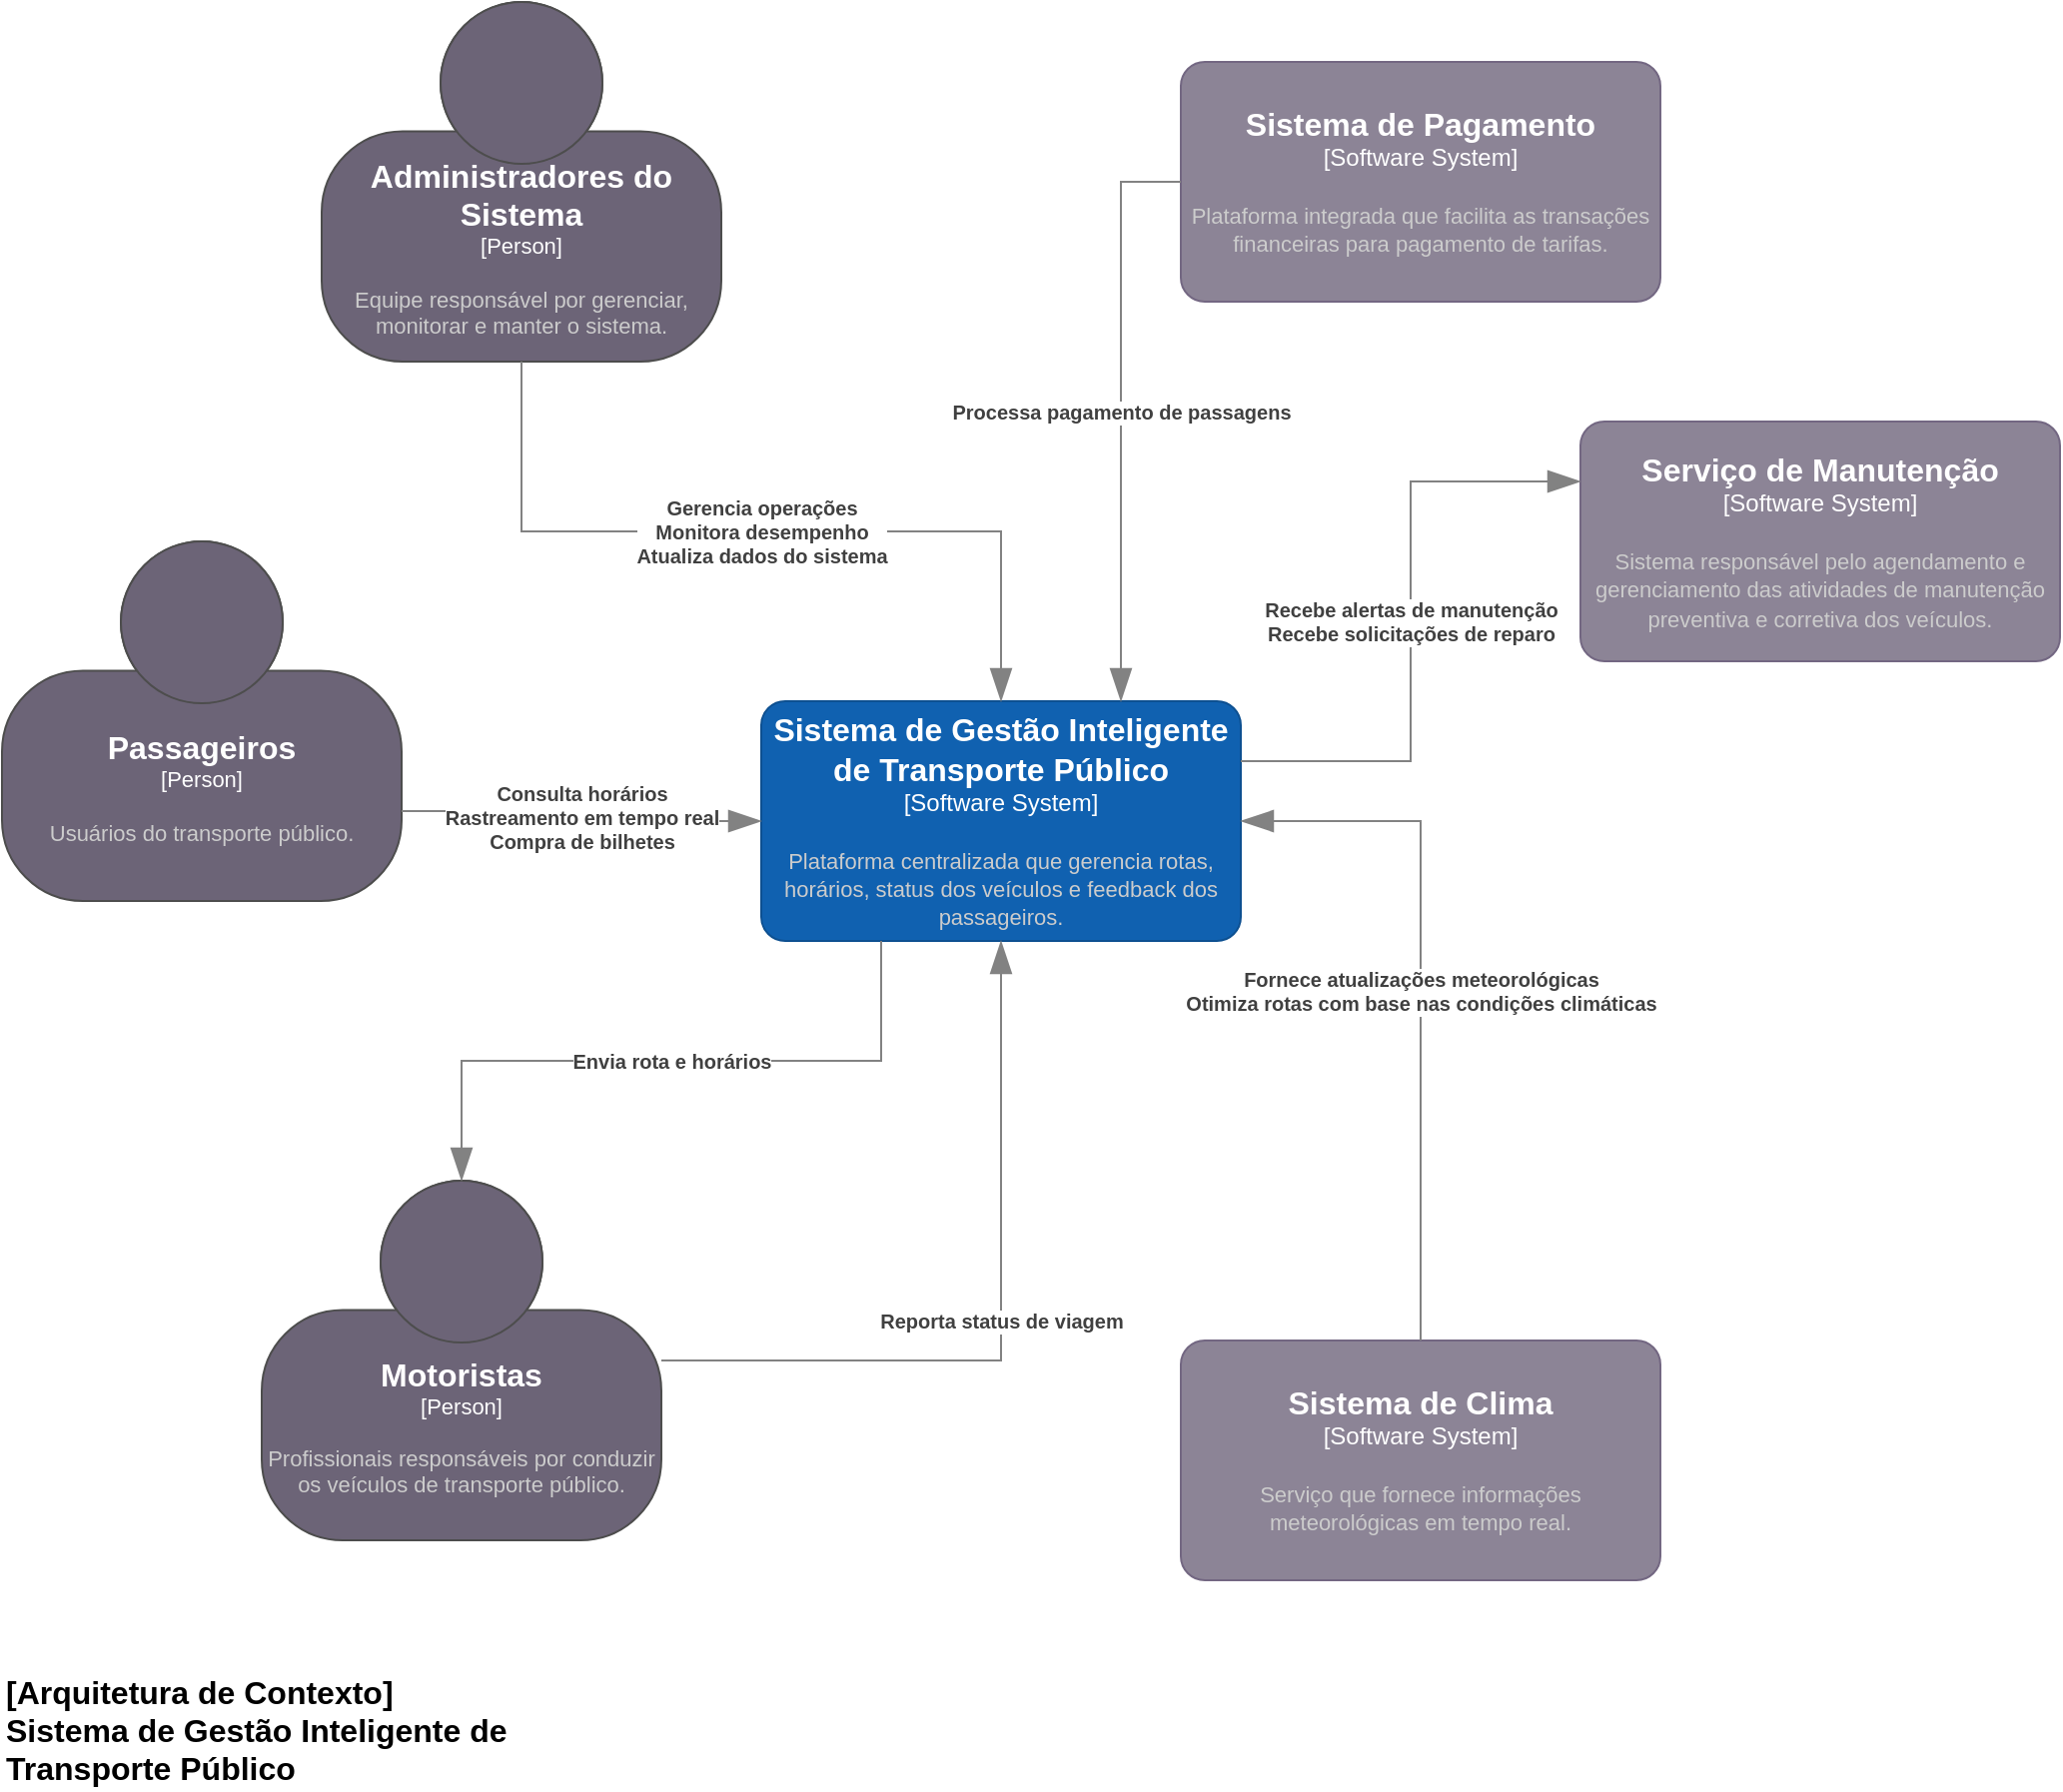 <mxfile version="24.7.4">
  <diagram name="Page-1" id="N5QcEYdoNttnoO5hoAXF">
    <mxGraphModel dx="1208" dy="506" grid="1" gridSize="10" guides="1" tooltips="1" connect="1" arrows="1" fold="1" page="1" pageScale="1" pageWidth="850" pageHeight="1100" math="0" shadow="0">
      <root>
        <mxCell id="0" />
        <mxCell id="1" parent="0" />
        <object placeholders="1" c4Name="[Arquitetura de Contexto] Sistema de Gestão Inteligente de Transporte Público" c4Type="ContainerScopeBoundary" c4Description="" label="&lt;font style=&quot;font-size: 16px&quot;&gt;&lt;b&gt;&lt;div style=&quot;text-align: left&quot;&gt;%c4Name%&lt;/div&gt;&lt;/b&gt;&lt;/font&gt;&lt;div style=&quot;text-align: left&quot;&gt;%c4Description%&lt;/div&gt;" id="qWonVy7qubWLhMYsjzzS-15">
          <mxCell style="text;html=1;strokeColor=none;fillColor=none;align=left;verticalAlign=top;whiteSpace=wrap;rounded=0;metaEdit=1;allowArrows=0;resizable=1;rotatable=0;connectable=0;recursiveResize=0;expand=0;pointerEvents=0;points=[[0.25,0,0],[0.5,0,0],[0.75,0,0],[1,0.25,0],[1,0.5,0],[1,0.75,0],[0.75,1,0],[0.5,1,0],[0.25,1,0],[0,0.75,0],[0,0.5,0],[0,0.25,0]];" parent="1" vertex="1">
            <mxGeometry x="10" y="850" width="260" height="40" as="geometry" />
          </mxCell>
        </object>
        <object placeholders="1" c4Name="Passageiros" c4Type="Person" c4Description="Usuários do transporte público." label="&lt;font style=&quot;font-size: 16px&quot;&gt;&lt;b&gt;%c4Name%&lt;/b&gt;&lt;/font&gt;&lt;div&gt;[%c4Type%]&lt;/div&gt;&lt;br&gt;&lt;div&gt;&lt;font style=&quot;font-size: 11px&quot;&gt;&lt;font color=&quot;#cccccc&quot;&gt;%c4Description%&lt;/font&gt;&lt;/div&gt;" id="qWonVy7qubWLhMYsjzzS-16">
          <mxCell style="html=1;fontSize=11;dashed=0;whiteSpace=wrap;fillColor=#6C6477;strokeColor=#4D4D4D;fontColor=#ffffff;shape=mxgraph.c4.person2;align=center;metaEdit=1;points=[[0.5,0,0],[1,0.5,0],[1,0.75,0],[0.75,1,0],[0.5,1,0],[0.25,1,0],[0,0.75,0],[0,0.5,0]];resizable=0;" parent="1" vertex="1">
            <mxGeometry x="10" y="290" width="200" height="180" as="geometry" />
          </mxCell>
        </object>
        <object placeholders="1" c4Name="Sistema de Gestão Inteligente de Transporte Público" c4Type="Software System" c4Description="Plataforma centralizada que gerencia rotas, horários, status dos veículos e feedback dos passageiros." label="&lt;font style=&quot;font-size: 16px&quot;&gt;&lt;b&gt;%c4Name%&lt;/b&gt;&lt;/font&gt;&lt;div&gt;[%c4Type%]&lt;/div&gt;&lt;br&gt;&lt;div&gt;&lt;font style=&quot;font-size: 11px&quot;&gt;&lt;font color=&quot;#cccccc&quot;&gt;%c4Description%&lt;/font&gt;&lt;/div&gt;" id="qWonVy7qubWLhMYsjzzS-17">
          <mxCell style="rounded=1;whiteSpace=wrap;html=1;labelBackgroundColor=none;fillColor=#1061B0;fontColor=#ffffff;align=center;arcSize=10;strokeColor=#0D5091;metaEdit=1;resizable=0;points=[[0.25,0,0],[0.5,0,0],[0.75,0,0],[1,0.25,0],[1,0.5,0],[1,0.75,0],[0.75,1,0],[0.5,1,0],[0.25,1,0],[0,0.75,0],[0,0.5,0],[0,0.25,0]];" parent="1" vertex="1">
            <mxGeometry x="390" y="370" width="240" height="120" as="geometry" />
          </mxCell>
        </object>
        <object placeholders="1" c4Type="Relationship" c4Description="Consulta horários&#xa;Rastreamento em tempo real&#xa;Compra de bilhetes" label="&lt;div style=&quot;text-align: left&quot;&gt;&lt;div style=&quot;text-align: center&quot;&gt;&lt;b&gt;%c4Description%&lt;/b&gt;&lt;/div&gt;" id="qWonVy7qubWLhMYsjzzS-18">
          <mxCell style="endArrow=blockThin;html=1;fontSize=10;fontColor=#404040;strokeWidth=1;endFill=1;strokeColor=#828282;elbow=vertical;metaEdit=1;endSize=14;startSize=14;jumpStyle=arc;jumpSize=16;rounded=0;edgeStyle=orthogonalEdgeStyle;exitX=1;exitY=0.75;exitDx=0;exitDy=0;exitPerimeter=0;" parent="1" source="qWonVy7qubWLhMYsjzzS-16" target="qWonVy7qubWLhMYsjzzS-17" edge="1">
            <mxGeometry width="240" relative="1" as="geometry">
              <mxPoint x="210" y="420" as="sourcePoint" />
              <mxPoint x="450" y="420" as="targetPoint" />
            </mxGeometry>
          </mxCell>
        </object>
        <object placeholders="1" c4Name="Motoristas" c4Type="Person" c4Description="Profissionais responsáveis por conduzir os veículos de transporte público." label="&lt;font style=&quot;font-size: 16px&quot;&gt;&lt;b&gt;%c4Name%&lt;/b&gt;&lt;/font&gt;&lt;div&gt;[%c4Type%]&lt;/div&gt;&lt;br&gt;&lt;div&gt;&lt;font style=&quot;font-size: 11px&quot;&gt;&lt;font color=&quot;#cccccc&quot;&gt;%c4Description%&lt;/font&gt;&lt;/div&gt;" id="qWonVy7qubWLhMYsjzzS-19">
          <mxCell style="html=1;fontSize=11;dashed=0;whiteSpace=wrap;fillColor=#6C6477;strokeColor=#4D4D4D;fontColor=#ffffff;shape=mxgraph.c4.person2;align=center;metaEdit=1;points=[[0.5,0,0],[1,0.5,0],[1,0.75,0],[0.75,1,0],[0.5,1,0],[0.25,1,0],[0,0.75,0],[0,0.5,0]];resizable=0;" parent="1" vertex="1">
            <mxGeometry x="140" y="610" width="200" height="180" as="geometry" />
          </mxCell>
        </object>
        <object placeholders="1" c4Type="Relationship" c4Description="Reporta status de viagem" label="&lt;div style=&quot;text-align: left&quot;&gt;&lt;div style=&quot;text-align: center&quot;&gt;&lt;b&gt;%c4Description%&lt;/b&gt;&lt;/div&gt;" id="qWonVy7qubWLhMYsjzzS-21">
          <mxCell style="endArrow=blockThin;html=1;fontSize=10;fontColor=#404040;strokeWidth=1;endFill=1;strokeColor=#828282;elbow=vertical;metaEdit=1;endSize=14;startSize=14;jumpStyle=arc;jumpSize=16;rounded=0;edgeStyle=orthogonalEdgeStyle;exitX=1;exitY=0.5;exitDx=0;exitDy=0;exitPerimeter=0;entryX=0.5;entryY=1;entryDx=0;entryDy=0;entryPerimeter=0;" parent="1" source="qWonVy7qubWLhMYsjzzS-19" target="qWonVy7qubWLhMYsjzzS-17" edge="1">
            <mxGeometry width="240" relative="1" as="geometry">
              <mxPoint x="300" y="500" as="sourcePoint" />
              <mxPoint x="540" y="500" as="targetPoint" />
            </mxGeometry>
          </mxCell>
        </object>
        <object placeholders="1" c4Type="Relationship" c4Description="Envia rota e horários" label="&lt;div style=&quot;text-align: left&quot;&gt;&lt;div style=&quot;text-align: center&quot;&gt;&lt;b&gt;%c4Description%&lt;/b&gt;&lt;/div&gt;" id="qWonVy7qubWLhMYsjzzS-22">
          <mxCell style="endArrow=blockThin;html=1;fontSize=10;fontColor=#404040;strokeWidth=1;endFill=1;strokeColor=#828282;elbow=vertical;metaEdit=1;endSize=14;startSize=14;jumpStyle=arc;jumpSize=16;rounded=0;edgeStyle=orthogonalEdgeStyle;entryX=0.5;entryY=0;entryDx=0;entryDy=0;entryPerimeter=0;exitX=0.25;exitY=1;exitDx=0;exitDy=0;exitPerimeter=0;" parent="1" source="qWonVy7qubWLhMYsjzzS-17" target="qWonVy7qubWLhMYsjzzS-19" edge="1">
            <mxGeometry width="240" relative="1" as="geometry">
              <mxPoint x="300" y="500" as="sourcePoint" />
              <mxPoint x="540" y="500" as="targetPoint" />
            </mxGeometry>
          </mxCell>
        </object>
        <object placeholders="1" c4Name="Administradores do Sistema" c4Type="Person" c4Description="Equipe responsável por gerenciar, monitorar e manter o sistema." label="&lt;font style=&quot;font-size: 16px&quot;&gt;&lt;b&gt;%c4Name%&lt;/b&gt;&lt;/font&gt;&lt;div&gt;[%c4Type%]&lt;/div&gt;&lt;br&gt;&lt;div&gt;&lt;font style=&quot;font-size: 11px&quot;&gt;&lt;font color=&quot;#cccccc&quot;&gt;%c4Description%&lt;/font&gt;&lt;/div&gt;" id="Q9s2ukl8oEND4oqkPGRh-1">
          <mxCell style="html=1;fontSize=11;dashed=0;whiteSpace=wrap;fillColor=#6C6477;strokeColor=#4D4D4D;fontColor=#ffffff;shape=mxgraph.c4.person2;align=center;metaEdit=1;points=[[0.5,0,0],[1,0.5,0],[1,0.75,0],[0.75,1,0],[0.5,1,0],[0.25,1,0],[0,0.75,0],[0,0.5,0]];resizable=0;" vertex="1" parent="1">
            <mxGeometry x="170" y="20" width="200" height="180" as="geometry" />
          </mxCell>
        </object>
        <object placeholders="1" c4Type="Relationship" c4Description="Gerencia operações&#xa;Monitora desempenho&#xa;Atualiza dados do sistema" label="&lt;div style=&quot;text-align: left&quot;&gt;&lt;div style=&quot;text-align: center&quot;&gt;&lt;b&gt;%c4Description%&lt;/b&gt;&lt;/div&gt;" id="Q9s2ukl8oEND4oqkPGRh-2">
          <mxCell style="endArrow=blockThin;html=1;fontSize=10;fontColor=#404040;strokeWidth=1;endFill=1;strokeColor=#828282;elbow=vertical;metaEdit=1;endSize=14;startSize=14;jumpStyle=arc;jumpSize=16;rounded=0;edgeStyle=orthogonalEdgeStyle;exitX=0.5;exitY=1;exitDx=0;exitDy=0;exitPerimeter=0;entryX=0.5;entryY=0;entryDx=0;entryDy=0;entryPerimeter=0;" edge="1" parent="1" source="Q9s2ukl8oEND4oqkPGRh-1" target="qWonVy7qubWLhMYsjzzS-17">
            <mxGeometry width="240" relative="1" as="geometry">
              <mxPoint x="300" y="240" as="sourcePoint" />
              <mxPoint x="540" y="240" as="targetPoint" />
            </mxGeometry>
          </mxCell>
        </object>
        <object placeholders="1" c4Name="Sistema de Pagamento" c4Type="Software System" c4Description="Plataforma integrada que facilita as transações financeiras para pagamento de tarifas." label="&lt;font style=&quot;font-size: 16px&quot;&gt;&lt;b&gt;%c4Name%&lt;/b&gt;&lt;/font&gt;&lt;div&gt;[%c4Type%]&lt;/div&gt;&lt;br&gt;&lt;div&gt;&lt;font style=&quot;font-size: 11px&quot;&gt;&lt;font color=&quot;#cccccc&quot;&gt;%c4Description%&lt;/font&gt;&lt;/div&gt;" id="Q9s2ukl8oEND4oqkPGRh-3">
          <mxCell style="rounded=1;whiteSpace=wrap;html=1;labelBackgroundColor=none;fillColor=#8C8496;fontColor=#ffffff;align=center;arcSize=10;strokeColor=#736782;metaEdit=1;resizable=0;points=[[0.25,0,0],[0.5,0,0],[0.75,0,0],[1,0.25,0],[1,0.5,0],[1,0.75,0],[0.75,1,0],[0.5,1,0],[0.25,1,0],[0,0.75,0],[0,0.5,0],[0,0.25,0]];" vertex="1" parent="1">
            <mxGeometry x="600" y="50" width="240" height="120" as="geometry" />
          </mxCell>
        </object>
        <object placeholders="1" c4Type="Relationship" c4Description="Processa pagamento de passagens" label="&lt;div style=&quot;text-align: left&quot;&gt;&lt;div style=&quot;text-align: center&quot;&gt;&lt;b&gt;%c4Description%&lt;/b&gt;&lt;/div&gt;" id="Q9s2ukl8oEND4oqkPGRh-4">
          <mxCell style="endArrow=blockThin;html=1;fontSize=10;fontColor=#404040;strokeWidth=1;endFill=1;strokeColor=#828282;elbow=vertical;metaEdit=1;endSize=14;startSize=14;jumpStyle=arc;jumpSize=16;rounded=0;edgeStyle=orthogonalEdgeStyle;exitX=0;exitY=0.5;exitDx=0;exitDy=0;exitPerimeter=0;entryX=0.75;entryY=0;entryDx=0;entryDy=0;entryPerimeter=0;" edge="1" parent="1" source="Q9s2ukl8oEND4oqkPGRh-3" target="qWonVy7qubWLhMYsjzzS-17">
            <mxGeometry width="240" relative="1" as="geometry">
              <mxPoint x="670" y="480" as="sourcePoint" />
              <mxPoint x="910" y="480" as="targetPoint" />
            </mxGeometry>
          </mxCell>
        </object>
        <object placeholders="1" c4Name="Sistema de Clima" c4Type="Software System" c4Description="Serviço que fornece informações meteorológicas em tempo real." label="&lt;font style=&quot;font-size: 16px&quot;&gt;&lt;b&gt;%c4Name%&lt;/b&gt;&lt;/font&gt;&lt;div&gt;[%c4Type%]&lt;/div&gt;&lt;br&gt;&lt;div&gt;&lt;font style=&quot;font-size: 11px&quot;&gt;&lt;font color=&quot;#cccccc&quot;&gt;%c4Description%&lt;/font&gt;&lt;/div&gt;" id="Q9s2ukl8oEND4oqkPGRh-5">
          <mxCell style="rounded=1;whiteSpace=wrap;html=1;labelBackgroundColor=none;fillColor=#8C8496;fontColor=#ffffff;align=center;arcSize=10;strokeColor=#736782;metaEdit=1;resizable=0;points=[[0.25,0,0],[0.5,0,0],[0.75,0,0],[1,0.25,0],[1,0.5,0],[1,0.75,0],[0.75,1,0],[0.5,1,0],[0.25,1,0],[0,0.75,0],[0,0.5,0],[0,0.25,0]];" vertex="1" parent="1">
            <mxGeometry x="600" y="690" width="240" height="120" as="geometry" />
          </mxCell>
        </object>
        <object placeholders="1" c4Type="Relationship" c4Description="Fornece atualizações meteorológicas&#xa;Otimiza rotas com base nas condições climáticas" label="&lt;div style=&quot;text-align: left&quot;&gt;&lt;div style=&quot;text-align: center&quot;&gt;&lt;b&gt;%c4Description%&lt;/b&gt;&lt;/div&gt;" id="Q9s2ukl8oEND4oqkPGRh-6">
          <mxCell style="endArrow=blockThin;html=1;fontSize=10;fontColor=#404040;strokeWidth=1;endFill=1;strokeColor=#828282;elbow=vertical;metaEdit=1;endSize=14;startSize=14;jumpStyle=arc;jumpSize=16;rounded=0;edgeStyle=orthogonalEdgeStyle;entryX=1;entryY=0.5;entryDx=0;entryDy=0;entryPerimeter=0;exitX=0.5;exitY=0;exitDx=0;exitDy=0;exitPerimeter=0;" edge="1" parent="1" source="Q9s2ukl8oEND4oqkPGRh-5" target="qWonVy7qubWLhMYsjzzS-17">
            <mxGeometry width="240" relative="1" as="geometry">
              <mxPoint x="590" y="590" as="sourcePoint" />
              <mxPoint x="830" y="590" as="targetPoint" />
            </mxGeometry>
          </mxCell>
        </object>
        <object placeholders="1" c4Name="Serviço de Manutenção" c4Type="Software System" c4Description="Sistema responsável pelo agendamento e gerenciamento das atividades de manutenção preventiva e corretiva dos veículos." label="&lt;font style=&quot;font-size: 16px&quot;&gt;&lt;b&gt;%c4Name%&lt;/b&gt;&lt;/font&gt;&lt;div&gt;[%c4Type%]&lt;/div&gt;&lt;br&gt;&lt;div&gt;&lt;font style=&quot;font-size: 11px&quot;&gt;&lt;font color=&quot;#cccccc&quot;&gt;%c4Description%&lt;/font&gt;&lt;/div&gt;" id="Q9s2ukl8oEND4oqkPGRh-7">
          <mxCell style="rounded=1;whiteSpace=wrap;html=1;labelBackgroundColor=none;fillColor=#8C8496;fontColor=#ffffff;align=center;arcSize=10;strokeColor=#736782;metaEdit=1;resizable=0;points=[[0.25,0,0],[0.5,0,0],[0.75,0,0],[1,0.25,0],[1,0.5,0],[1,0.75,0],[0.75,1,0],[0.5,1,0],[0.25,1,0],[0,0.75,0],[0,0.5,0],[0,0.25,0]];" vertex="1" parent="1">
            <mxGeometry x="800" y="230" width="240" height="120" as="geometry" />
          </mxCell>
        </object>
        <object placeholders="1" c4Type="Relationship" c4Description="Recebe alertas de manutenção&#xa;Recebe solicitações de reparo" label="&lt;div style=&quot;text-align: left&quot;&gt;&lt;div style=&quot;text-align: center&quot;&gt;&lt;b&gt;%c4Description%&lt;/b&gt;&lt;/div&gt;" id="Q9s2ukl8oEND4oqkPGRh-8">
          <mxCell style="endArrow=blockThin;html=1;fontSize=10;fontColor=#404040;strokeWidth=1;endFill=1;strokeColor=#828282;elbow=vertical;metaEdit=1;endSize=14;startSize=14;jumpStyle=arc;jumpSize=16;rounded=0;edgeStyle=orthogonalEdgeStyle;entryX=0;entryY=0.25;entryDx=0;entryDy=0;entryPerimeter=0;exitX=1;exitY=0.25;exitDx=0;exitDy=0;exitPerimeter=0;" edge="1" parent="1" source="qWonVy7qubWLhMYsjzzS-17" target="Q9s2ukl8oEND4oqkPGRh-7">
            <mxGeometry width="240" relative="1" as="geometry">
              <mxPoint x="820" y="410" as="sourcePoint" />
              <mxPoint x="1060" y="410" as="targetPoint" />
            </mxGeometry>
          </mxCell>
        </object>
      </root>
    </mxGraphModel>
  </diagram>
</mxfile>
